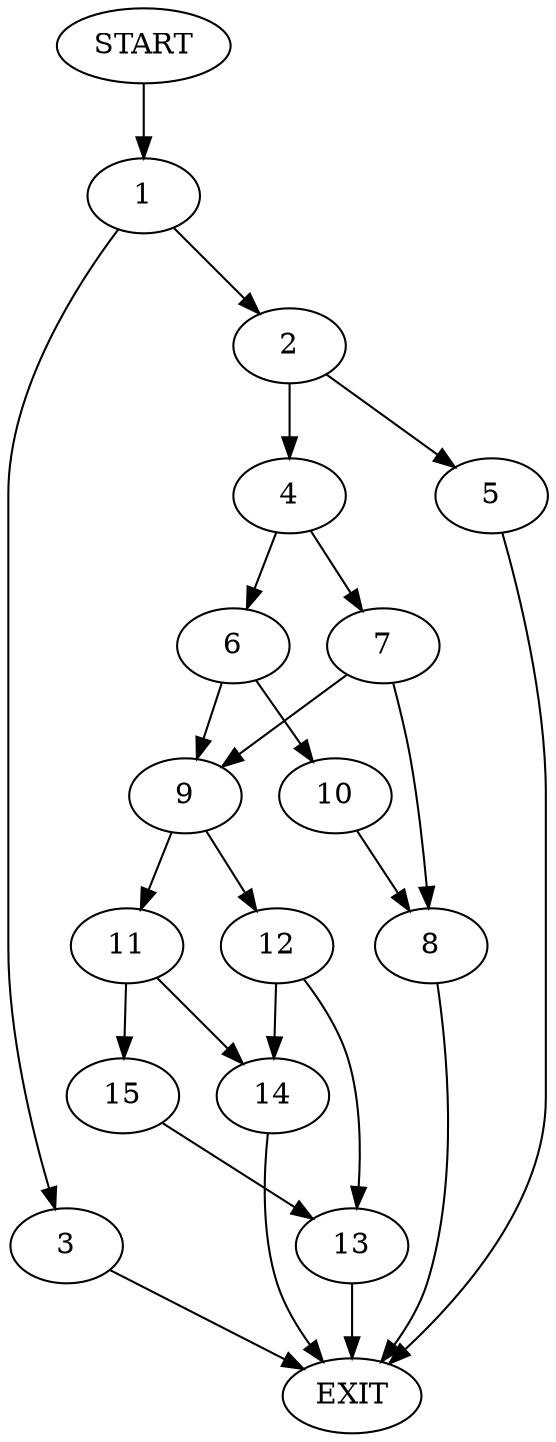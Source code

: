 digraph {
0 [label="START"]
16 [label="EXIT"]
0 -> 1
1 -> 2
1 -> 3
2 -> 4
2 -> 5
3 -> 16
4 -> 6
4 -> 7
5 -> 16
7 -> 8
7 -> 9
6 -> 10
6 -> 9
9 -> 11
9 -> 12
10 -> 8
8 -> 16
12 -> 13
12 -> 14
11 -> 14
11 -> 15
14 -> 16
15 -> 13
13 -> 16
}
